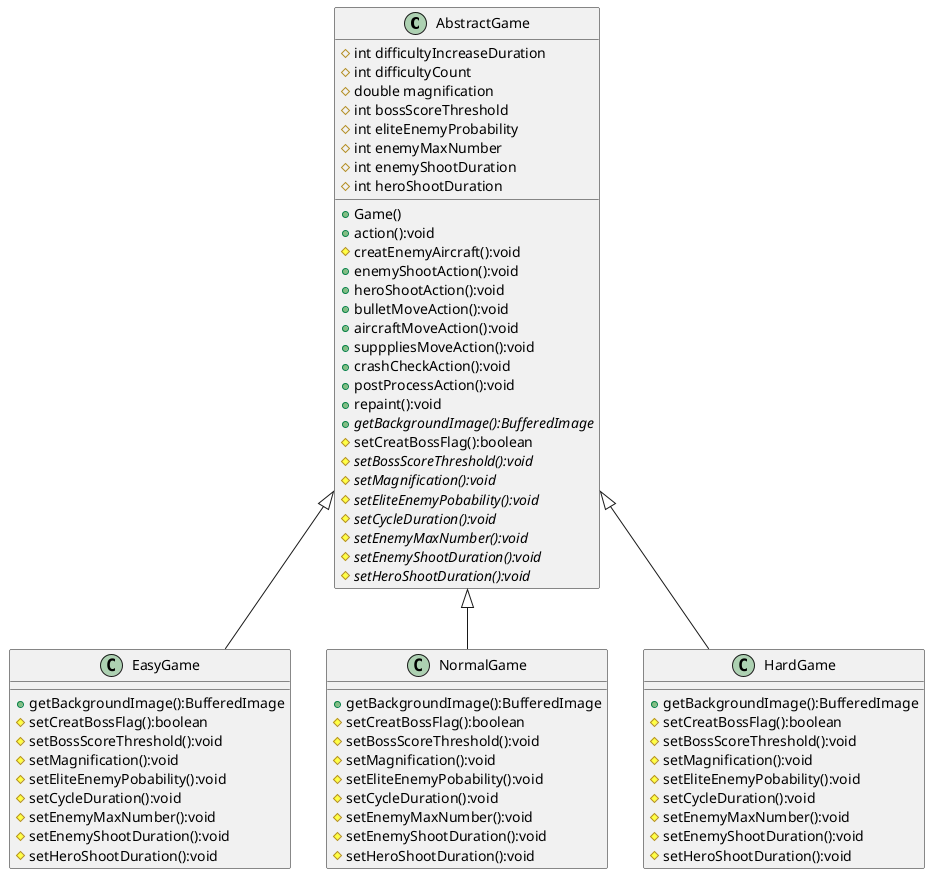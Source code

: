 @startuml
'https://plantuml.com/class-diagram

class AbstractGame{
    # int difficultyIncreaseDuration
    # int difficultyCount
    # double magnification
    # int bossScoreThreshold
    # int eliteEnemyProbability
    # int enemyMaxNumber
    # int enemyShootDuration
    # int heroShootDuration
    + Game()
    + action():void
    # creatEnemyAircraft():void
    + enemyShootAction():void
    + heroShootAction():void
    + bulletMoveAction():void
    + aircraftMoveAction():void
    + supppliesMoveAction():void
    + crashCheckAction():void
    + postProcessAction():void
    + repaint():void
    +{abstract} getBackgroundImage():BufferedImage
    # setCreatBossFlag():boolean
    #{abstract} setBossScoreThreshold():void
    #{abstract} setMagnification():void
    #{abstract} setEliteEnemyPobability():void
    #{abstract} setCycleDuration():void
    #{abstract} setEnemyMaxNumber():void
    #{abstract} setEnemyShootDuration():void
    #{abstract} setHeroShootDuration():void
}

class EasyGame{
    + getBackgroundImage():BufferedImage
    # setCreatBossFlag():boolean
    # setBossScoreThreshold():void
    # setMagnification():void
    # setEliteEnemyPobability():void
    # setCycleDuration():void
    # setEnemyMaxNumber():void
    # setEnemyShootDuration():void
    # setHeroShootDuration():void
}
class NormalGame{
    + getBackgroundImage():BufferedImage
    # setCreatBossFlag():boolean
    # setBossScoreThreshold():void
    # setMagnification():void
    # setEliteEnemyPobability():void
    # setCycleDuration():void
    # setEnemyMaxNumber():void
    # setEnemyShootDuration():void
    # setHeroShootDuration():void
}
class HardGame{
    + getBackgroundImage():BufferedImage
    # setCreatBossFlag():boolean
    # setBossScoreThreshold():void
    # setMagnification():void
    # setEliteEnemyPobability():void
    # setCycleDuration():void
    # setEnemyMaxNumber():void
    # setEnemyShootDuration():void
    # setHeroShootDuration():void
}

AbstractGame <|-- EasyGame
AbstractGame <|-- HardGame
AbstractGame <|-- NormalGame
@enduml